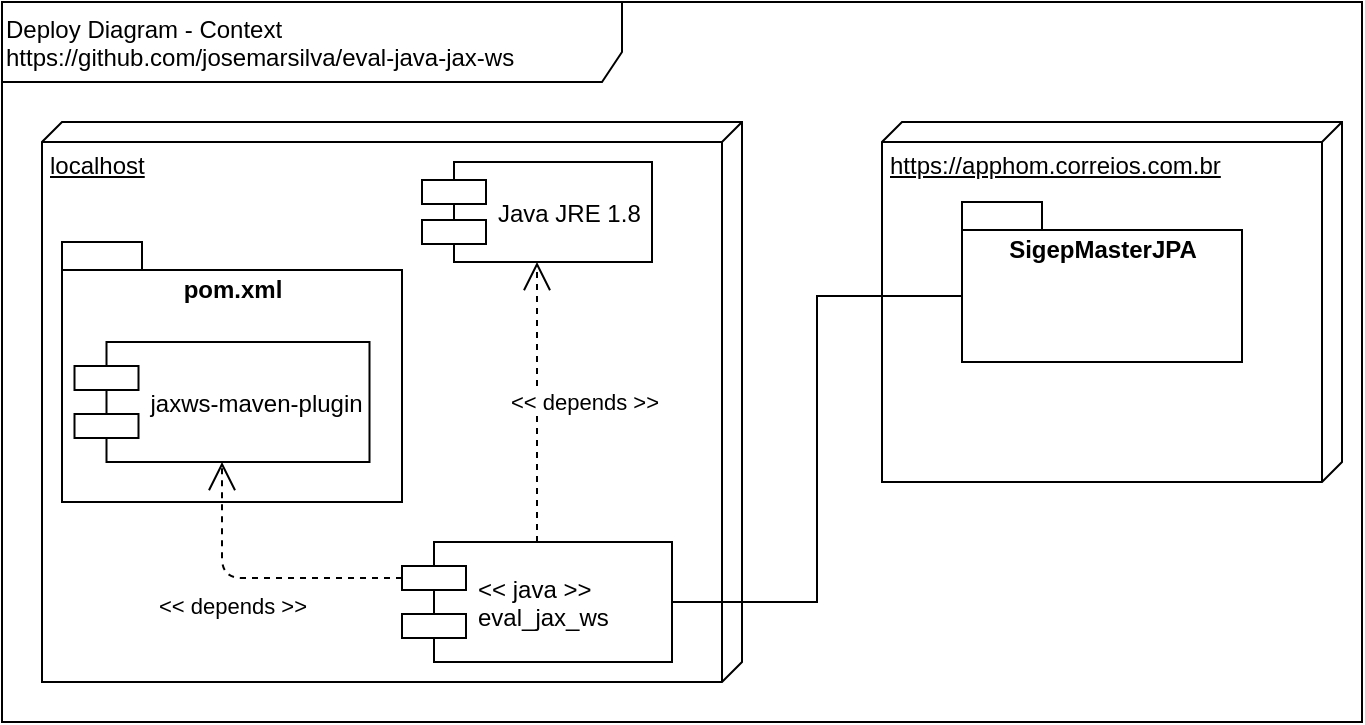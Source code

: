 <mxfile version="13.1.11" type="device"><diagram id="fMGpiNhVeqn0YMsLJxzh" name="Página-1"><mxGraphModel dx="852" dy="299" grid="1" gridSize="10" guides="1" tooltips="1" connect="1" arrows="1" fold="1" page="1" pageScale="1" pageWidth="827" pageHeight="1169" math="0" shadow="0"><root><mxCell id="0"/><mxCell id="1" parent="0"/><mxCell id="6OetropUeBoLzL2Sj7KS-1" value="Deploy Diagram - Context&lt;br&gt;https://github.com/josemarsilva/eval-java-jax-ws&lt;br&gt;&lt;span style=&quot;color: rgba(0 , 0 , 0 , 0) ; font-family: monospace ; font-size: 0px&quot;&gt;%3CmxGraphModel%3E%3Croot%3E%3CmxCell%20id%3D%220%22%2F%3E%3CmxCell%20id%3D%221%22%20parent%3D%220%22%2F%3E%3CmxCell%20id%3D%222%22%20value%3D%22%26lt%3Bdiv%20style%3D%26quot%3Btext-align%3A%20center%26quot%3B%26gt%3B%26lt%3Bspan%26gt%3BUsu%C3%A1rio%26lt%3B%2Fspan%26gt%3B%26lt%3B%2Fdiv%26gt%3B%22%20style%3D%22shape%3DumlActor%3BverticalLabelPosition%3Dbottom%3BlabelBackgroundColor%3D%23ffffff%3BverticalAlign%3Dtop%3Bhtml%3D1%3Balign%3Dcenter%3B%22%20vertex%3D%221%22%20parent%3D%221%22%3E%3CmxGeometry%20x%3D%2235%22%20y%3D%2298%22%20width%3D%2230%22%20height%3D%2260%22%20as%3D%22geometry%22%2F%3E%3C%2FmxCell%3E%3C%2Froot%3E%3C%2FmxGraphModel%3E&lt;/span&gt;&lt;font color=&quot;rgba(0, 0, 0, 0)&quot; face=&quot;monospace&quot;&gt;&lt;span style=&quot;font-size: 0px&quot;&gt;eval-nodejs-soape&lt;/span&gt;&lt;/font&gt;" style="shape=umlFrame;whiteSpace=wrap;html=1;width=310;height=40;verticalAlign=top;align=left;" parent="1" vertex="1"><mxGeometry x="10" y="10" width="680" height="360" as="geometry"/></mxCell><mxCell id="NNuIQbcpsFkkkyfnrant-1" value="localhost" style="verticalAlign=top;align=left;spacingTop=8;spacingLeft=2;spacingRight=12;shape=cube;size=10;direction=south;fontStyle=4;html=1;" parent="1" vertex="1"><mxGeometry x="30" y="70" width="350" height="280" as="geometry"/></mxCell><mxCell id="NNuIQbcpsFkkkyfnrant-2" value="Java JRE 1.8" style="shape=component;align=left;spacingLeft=36;" parent="1" vertex="1"><mxGeometry x="220" y="90" width="115" height="50" as="geometry"/></mxCell><mxCell id="NNuIQbcpsFkkkyfnrant-3" value="&lt;&lt; java &gt;&gt;&#10;eval_jax_ws" style="shape=component;align=left;spacingLeft=36;" parent="1" vertex="1"><mxGeometry x="210" y="280" width="135" height="60" as="geometry"/></mxCell><mxCell id="NNuIQbcpsFkkkyfnrant-6" value="&amp;lt;&amp;lt; depends &amp;gt;&amp;gt;" style="endArrow=open;endSize=12;dashed=1;html=1;exitX=0.5;exitY=0;exitDx=0;exitDy=0;edgeStyle=orthogonalEdgeStyle;" parent="1" source="NNuIQbcpsFkkkyfnrant-3" target="NNuIQbcpsFkkkyfnrant-2" edge="1"><mxGeometry y="-22" width="160" relative="1" as="geometry"><mxPoint x="60" y="220" as="sourcePoint"/><mxPoint x="360" y="180" as="targetPoint"/><mxPoint x="1" as="offset"/></mxGeometry></mxCell><mxCell id="4LdZcY_jnW5PhKdJBjYm-1" value="pom.xml" style="shape=folder;fontStyle=1;spacingTop=10;tabWidth=40;tabHeight=14;tabPosition=left;html=1;verticalAlign=top;" parent="1" vertex="1"><mxGeometry x="40" y="130" width="170" height="130" as="geometry"/></mxCell><mxCell id="4LdZcY_jnW5PhKdJBjYm-2" value="jaxws-maven-plugin" style="shape=component;align=left;spacingLeft=36;" parent="1" vertex="1"><mxGeometry x="46.25" y="180" width="147.5" height="60" as="geometry"/></mxCell><mxCell id="4LdZcY_jnW5PhKdJBjYm-3" value="&amp;lt;&amp;lt; depends &amp;gt;&amp;gt;" style="endArrow=open;endSize=12;dashed=1;html=1;exitX=0;exitY=0.3;exitDx=0;exitDy=0;edgeStyle=orthogonalEdgeStyle;entryX=0.5;entryY=1;entryDx=0;entryDy=0;" parent="1" source="NNuIQbcpsFkkkyfnrant-3" target="4LdZcY_jnW5PhKdJBjYm-2" edge="1"><mxGeometry x="0.229" y="-33" width="160" relative="1" as="geometry"><mxPoint x="287.5" y="290" as="sourcePoint"/><mxPoint x="287.5" y="150" as="targetPoint"/><mxPoint x="-28" y="15" as="offset"/></mxGeometry></mxCell><mxCell id="_SIJGez5LwWt7QDbhSk--1" value="https://apphom.correios.com.br" style="verticalAlign=top;align=left;spacingTop=8;spacingLeft=2;spacingRight=12;shape=cube;size=10;direction=south;fontStyle=4;html=1;" vertex="1" parent="1"><mxGeometry x="450" y="70" width="230" height="180" as="geometry"/></mxCell><mxCell id="_SIJGez5LwWt7QDbhSk--2" value="SigepMasterJPA" style="shape=folder;fontStyle=1;spacingTop=10;tabWidth=40;tabHeight=14;tabPosition=left;html=1;verticalAlign=top;" vertex="1" parent="1"><mxGeometry x="490" y="110" width="140" height="80" as="geometry"/></mxCell><mxCell id="_SIJGez5LwWt7QDbhSk--3" style="edgeStyle=orthogonalEdgeStyle;rounded=0;orthogonalLoop=1;jettySize=auto;html=1;entryX=0;entryY=0;entryDx=0;entryDy=47;entryPerimeter=0;endArrow=none;endFill=0;" edge="1" parent="1" source="NNuIQbcpsFkkkyfnrant-3" target="_SIJGez5LwWt7QDbhSk--2"><mxGeometry relative="1" as="geometry"/></mxCell></root></mxGraphModel></diagram></mxfile>